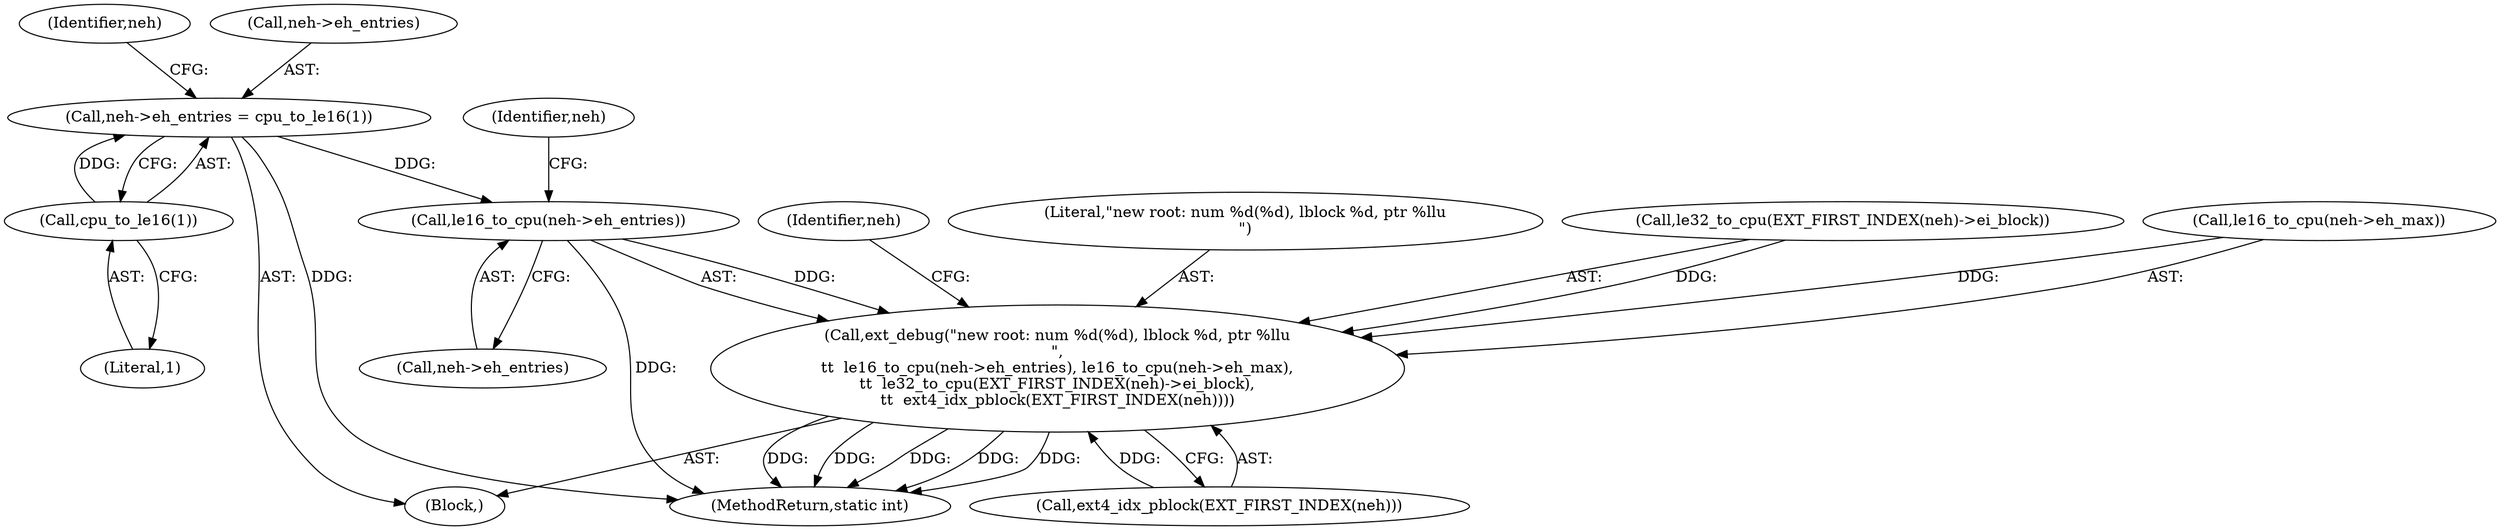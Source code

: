 digraph "0_linux_592acbf16821288ecdc4192c47e3774a4c48bb64@pointer" {
"1000302" [label="(Call,le16_to_cpu(neh->eh_entries))"];
"1000266" [label="(Call,neh->eh_entries = cpu_to_le16(1))"];
"1000270" [label="(Call,cpu_to_le16(1))"];
"1000300" [label="(Call,ext_debug(\"new root: num %d(%d), lblock %d, ptr %llu\n\",\n\t\t  le16_to_cpu(neh->eh_entries), le16_to_cpu(neh->eh_max),\n\t\t  le32_to_cpu(EXT_FIRST_INDEX(neh)->ei_block),\n\t\t  ext4_idx_pblock(EXT_FIRST_INDEX(neh))))"];
"1000303" [label="(Call,neh->eh_entries)"];
"1000302" [label="(Call,le16_to_cpu(neh->eh_entries))"];
"1000110" [label="(Block,)"];
"1000270" [label="(Call,cpu_to_le16(1))"];
"1000274" [label="(Identifier,neh)"];
"1000306" [label="(Call,le16_to_cpu(neh->eh_max))"];
"1000321" [label="(Identifier,neh)"];
"1000300" [label="(Call,ext_debug(\"new root: num %d(%d), lblock %d, ptr %llu\n\",\n\t\t  le16_to_cpu(neh->eh_entries), le16_to_cpu(neh->eh_max),\n\t\t  le32_to_cpu(EXT_FIRST_INDEX(neh)->ei_block),\n\t\t  ext4_idx_pblock(EXT_FIRST_INDEX(neh))))"];
"1000271" [label="(Literal,1)"];
"1000315" [label="(Call,ext4_idx_pblock(EXT_FIRST_INDEX(neh)))"];
"1000310" [label="(Call,le32_to_cpu(EXT_FIRST_INDEX(neh)->ei_block))"];
"1000308" [label="(Identifier,neh)"];
"1000267" [label="(Call,neh->eh_entries)"];
"1000332" [label="(MethodReturn,static int)"];
"1000301" [label="(Literal,\"new root: num %d(%d), lblock %d, ptr %llu\n\")"];
"1000266" [label="(Call,neh->eh_entries = cpu_to_le16(1))"];
"1000302" -> "1000300"  [label="AST: "];
"1000302" -> "1000303"  [label="CFG: "];
"1000303" -> "1000302"  [label="AST: "];
"1000308" -> "1000302"  [label="CFG: "];
"1000302" -> "1000332"  [label="DDG: "];
"1000302" -> "1000300"  [label="DDG: "];
"1000266" -> "1000302"  [label="DDG: "];
"1000266" -> "1000110"  [label="AST: "];
"1000266" -> "1000270"  [label="CFG: "];
"1000267" -> "1000266"  [label="AST: "];
"1000270" -> "1000266"  [label="AST: "];
"1000274" -> "1000266"  [label="CFG: "];
"1000266" -> "1000332"  [label="DDG: "];
"1000270" -> "1000266"  [label="DDG: "];
"1000270" -> "1000271"  [label="CFG: "];
"1000271" -> "1000270"  [label="AST: "];
"1000300" -> "1000110"  [label="AST: "];
"1000300" -> "1000315"  [label="CFG: "];
"1000301" -> "1000300"  [label="AST: "];
"1000306" -> "1000300"  [label="AST: "];
"1000310" -> "1000300"  [label="AST: "];
"1000315" -> "1000300"  [label="AST: "];
"1000321" -> "1000300"  [label="CFG: "];
"1000300" -> "1000332"  [label="DDG: "];
"1000300" -> "1000332"  [label="DDG: "];
"1000300" -> "1000332"  [label="DDG: "];
"1000300" -> "1000332"  [label="DDG: "];
"1000300" -> "1000332"  [label="DDG: "];
"1000306" -> "1000300"  [label="DDG: "];
"1000310" -> "1000300"  [label="DDG: "];
"1000315" -> "1000300"  [label="DDG: "];
}
